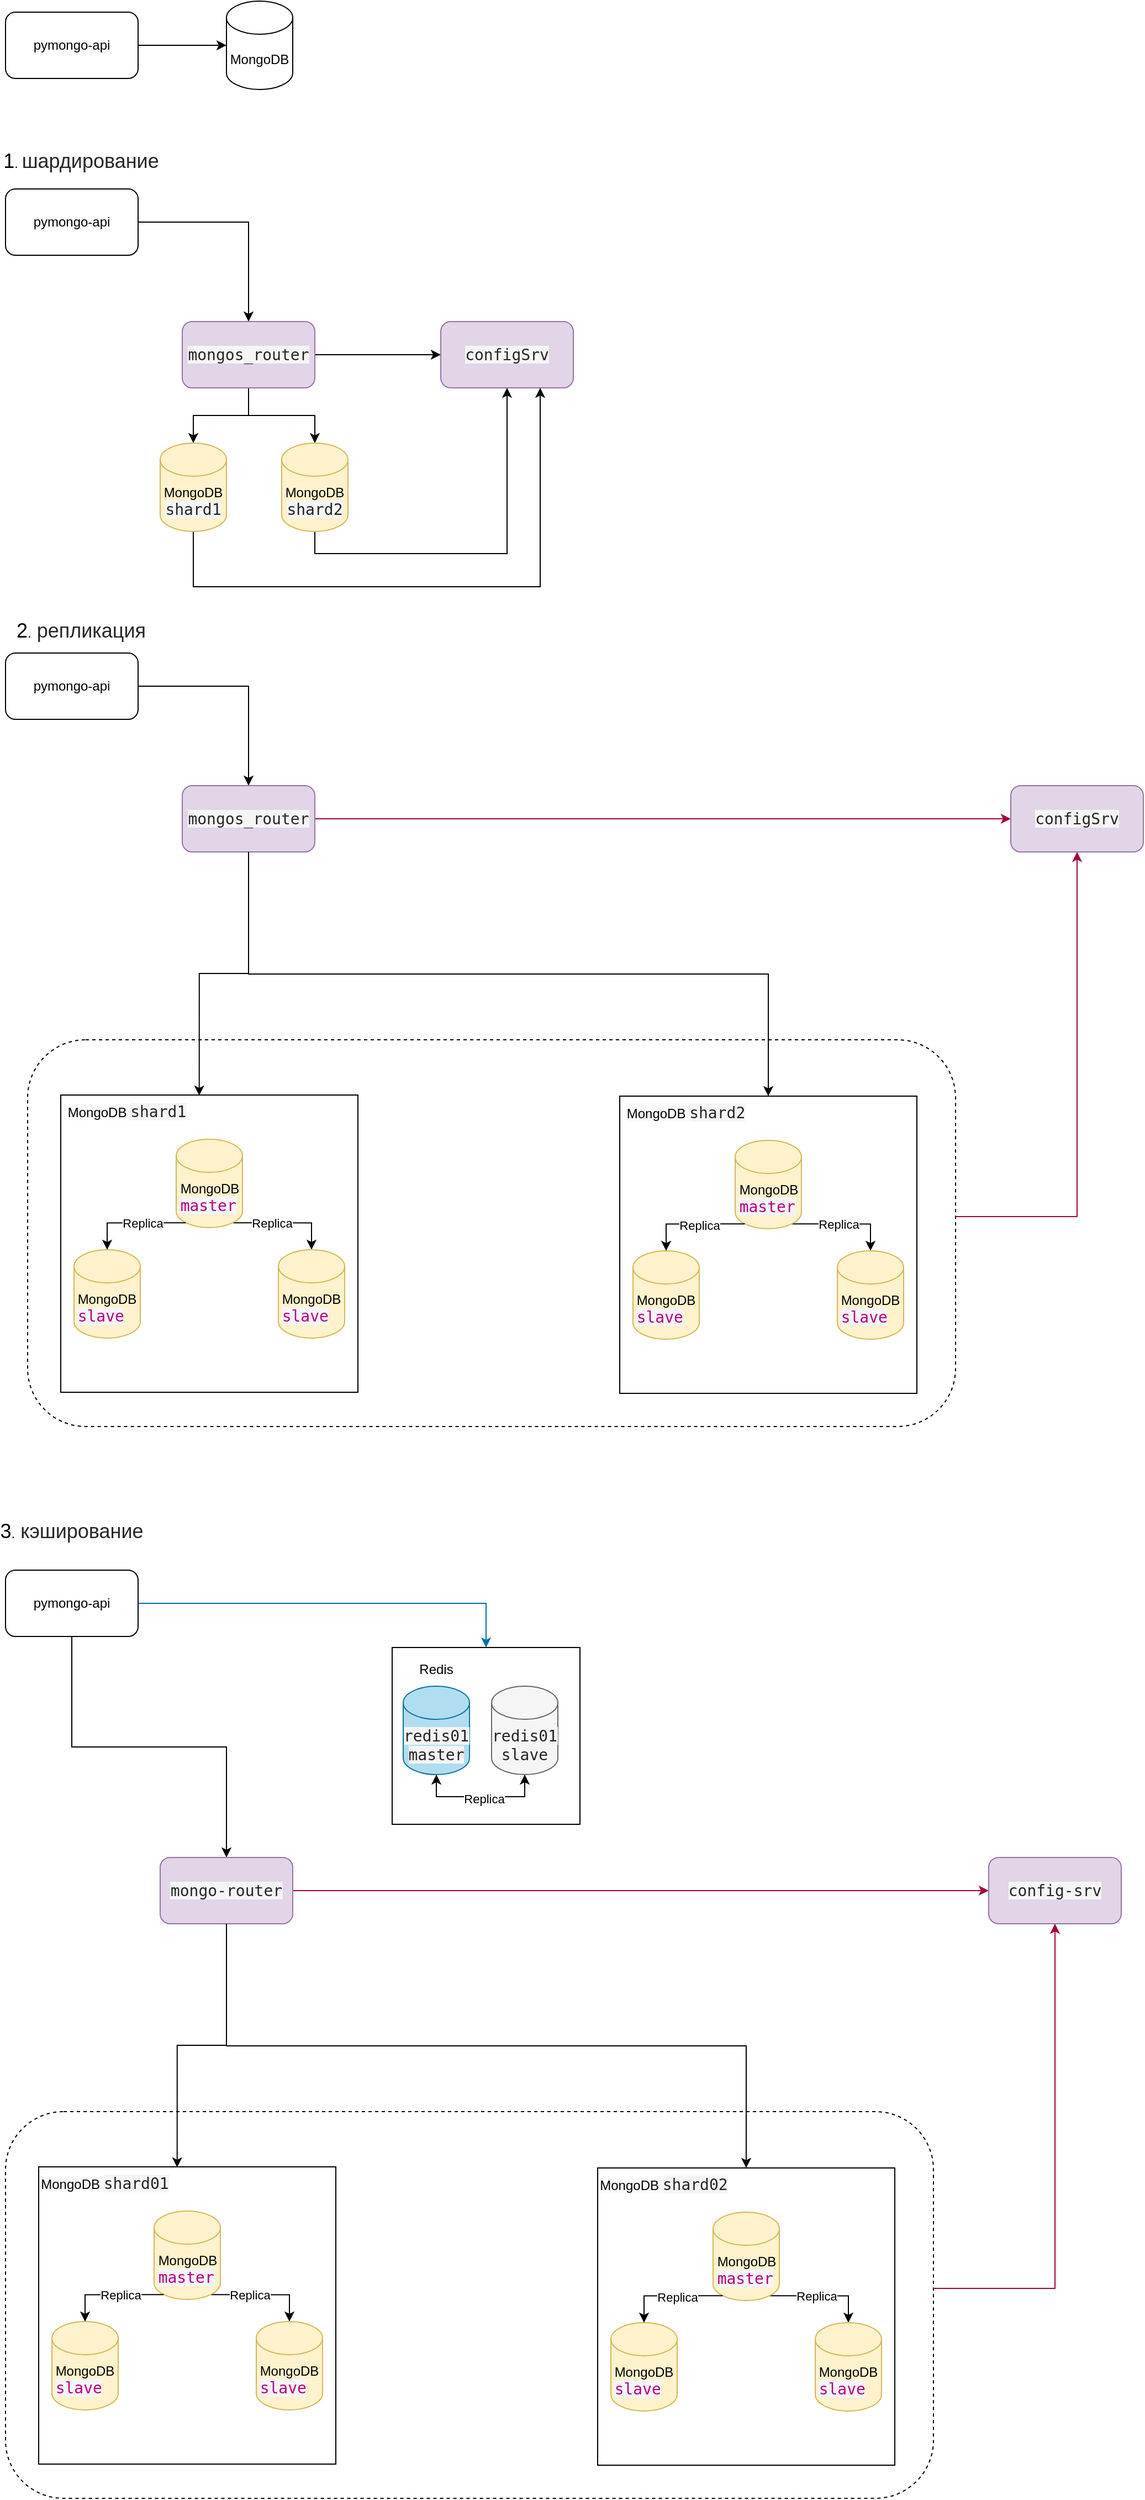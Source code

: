 <mxfile version="24.2.5" type="device">
  <diagram name="Задание 1. Планирование" id="WakHC8CvBUd0iaqc74J_">
    <mxGraphModel dx="2074" dy="1205" grid="1" gridSize="10" guides="1" tooltips="1" connect="1" arrows="1" fold="1" page="1" pageScale="1" pageWidth="827" pageHeight="1169" math="0" shadow="0">
      <root>
        <mxCell id="0" />
        <mxCell id="1" parent="0" />
        <mxCell id="PZMh904pfegGnTYNOVv_-3" value="" style="rounded=0;whiteSpace=wrap;html=1;" vertex="1" parent="1">
          <mxGeometry x="390" y="1520" width="170" height="160" as="geometry" />
        </mxCell>
        <mxCell id="ySxLsY-Zq91C41sMkoPi-2" value="" style="rounded=1;whiteSpace=wrap;html=1;dashed=1;" parent="1" vertex="1">
          <mxGeometry x="60" y="970" width="840" height="350" as="geometry" />
        </mxCell>
        <mxCell id="h91fdPF1W52MccK3j34s-41" value="" style="whiteSpace=wrap;html=1;aspect=fixed;" parent="1" vertex="1">
          <mxGeometry x="596" y="1021" width="269" height="269" as="geometry" />
        </mxCell>
        <mxCell id="h91fdPF1W52MccK3j34s-32" value="" style="whiteSpace=wrap;html=1;aspect=fixed;" parent="1" vertex="1">
          <mxGeometry x="90" y="1020" width="269" height="269" as="geometry" />
        </mxCell>
        <mxCell id="h91fdPF1W52MccK3j34s-1" value="MongoDB" style="shape=cylinder3;whiteSpace=wrap;html=1;boundedLbl=1;backgroundOutline=1;size=15;" parent="1" vertex="1">
          <mxGeometry x="240" y="30" width="60" height="80" as="geometry" />
        </mxCell>
        <mxCell id="h91fdPF1W52MccK3j34s-2" value="pymongo-api" style="rounded=1;whiteSpace=wrap;html=1;" parent="1" vertex="1">
          <mxGeometry x="40" y="40" width="120" height="60" as="geometry" />
        </mxCell>
        <mxCell id="h91fdPF1W52MccK3j34s-3" style="edgeStyle=orthogonalEdgeStyle;rounded=0;orthogonalLoop=1;jettySize=auto;html=1;exitX=1;exitY=0.5;exitDx=0;exitDy=0;entryX=0;entryY=0.5;entryDx=0;entryDy=0;entryPerimeter=0;" parent="1" source="h91fdPF1W52MccK3j34s-2" target="h91fdPF1W52MccK3j34s-1" edge="1">
          <mxGeometry relative="1" as="geometry" />
        </mxCell>
        <mxCell id="h91fdPF1W52MccK3j34s-4" value="&lt;font style=&quot;font-size: 18px;&quot;&gt;1&lt;/font&gt;.&amp;nbsp;&lt;span style=&quot;color: rgba(0, 0, 0, 0.85); font-family: &amp;quot;YS Text&amp;quot;, Arial, Helvetica, sans-serif; font-size: 18px; text-align: left; white-space-collapse: preserve-breaks; background-color: rgb(255, 255, 255);&quot;&gt;шардирование&amp;nbsp;&lt;/span&gt;" style="text;html=1;align=center;verticalAlign=middle;whiteSpace=wrap;rounded=0;" parent="1" vertex="1">
          <mxGeometry x="81" y="160" width="60" height="30" as="geometry" />
        </mxCell>
        <mxCell id="h91fdPF1W52MccK3j34s-7" style="edgeStyle=orthogonalEdgeStyle;rounded=0;orthogonalLoop=1;jettySize=auto;html=1;exitX=1;exitY=0.5;exitDx=0;exitDy=0;entryX=0.5;entryY=0;entryDx=0;entryDy=0;" parent="1" source="h91fdPF1W52MccK3j34s-5" target="h91fdPF1W52MccK3j34s-8" edge="1">
          <mxGeometry relative="1" as="geometry">
            <mxPoint x="200" y="230" as="targetPoint" />
          </mxGeometry>
        </mxCell>
        <mxCell id="h91fdPF1W52MccK3j34s-5" value="pymongo-api" style="rounded=1;whiteSpace=wrap;html=1;" parent="1" vertex="1">
          <mxGeometry x="40" y="200" width="120" height="60" as="geometry" />
        </mxCell>
        <mxCell id="h91fdPF1W52MccK3j34s-12" style="edgeStyle=orthogonalEdgeStyle;rounded=0;orthogonalLoop=1;jettySize=auto;html=1;exitX=0.5;exitY=1;exitDx=0;exitDy=0;" parent="1" source="h91fdPF1W52MccK3j34s-8" target="h91fdPF1W52MccK3j34s-10" edge="1">
          <mxGeometry relative="1" as="geometry" />
        </mxCell>
        <mxCell id="h91fdPF1W52MccK3j34s-13" style="edgeStyle=orthogonalEdgeStyle;rounded=0;orthogonalLoop=1;jettySize=auto;html=1;exitX=0.5;exitY=1;exitDx=0;exitDy=0;" parent="1" source="h91fdPF1W52MccK3j34s-8" target="h91fdPF1W52MccK3j34s-11" edge="1">
          <mxGeometry relative="1" as="geometry" />
        </mxCell>
        <mxCell id="h91fdPF1W52MccK3j34s-15" style="edgeStyle=orthogonalEdgeStyle;rounded=0;orthogonalLoop=1;jettySize=auto;html=1;exitX=1;exitY=0.5;exitDx=0;exitDy=0;" parent="1" source="h91fdPF1W52MccK3j34s-8" target="h91fdPF1W52MccK3j34s-9" edge="1">
          <mxGeometry relative="1" as="geometry" />
        </mxCell>
        <mxCell id="h91fdPF1W52MccK3j34s-8" value="&lt;span style=&quot;color: rgba(0, 0, 0, 0.85); font-family: Menlo, &amp;quot;Ubuntu Mono&amp;quot;, consolas, source-code-pro, monospace; font-size: 14px; text-align: start; white-space: pre; background-color: rgb(245, 245, 245);&quot;&gt;mongos_router&lt;/span&gt;" style="rounded=1;whiteSpace=wrap;html=1;fillColor=#e1d5e7;strokeColor=#9673a6;" parent="1" vertex="1">
          <mxGeometry x="200" y="320" width="120" height="60" as="geometry" />
        </mxCell>
        <mxCell id="h91fdPF1W52MccK3j34s-9" value="&lt;span style=&quot;color: rgba(0, 0, 0, 0.85); font-family: Menlo, &amp;quot;Ubuntu Mono&amp;quot;, consolas, source-code-pro, monospace; font-size: 14px; text-align: start; white-space: pre; background-color: rgb(245, 245, 245);&quot;&gt;configSrv&lt;/span&gt;" style="rounded=1;whiteSpace=wrap;html=1;fillColor=#e1d5e7;strokeColor=#9673a6;" parent="1" vertex="1">
          <mxGeometry x="434" y="320" width="120" height="60" as="geometry" />
        </mxCell>
        <mxCell id="h91fdPF1W52MccK3j34s-16" style="edgeStyle=orthogonalEdgeStyle;rounded=0;orthogonalLoop=1;jettySize=auto;html=1;exitX=0.5;exitY=1;exitDx=0;exitDy=0;exitPerimeter=0;entryX=0.75;entryY=1;entryDx=0;entryDy=0;" parent="1" source="h91fdPF1W52MccK3j34s-10" target="h91fdPF1W52MccK3j34s-9" edge="1">
          <mxGeometry relative="1" as="geometry">
            <Array as="points">
              <mxPoint x="210" y="560" />
              <mxPoint x="524" y="560" />
            </Array>
          </mxGeometry>
        </mxCell>
        <mxCell id="h91fdPF1W52MccK3j34s-10" value="MongoDB&lt;div&gt;&lt;span style=&quot;color: rgba(0, 0, 0, 0.85); font-family: Menlo, &amp;quot;Ubuntu Mono&amp;quot;, consolas, source-code-pro, monospace; font-size: 14px; text-align: start; white-space: pre; background-color: rgb(245, 245, 245);&quot;&gt;shard1&lt;/span&gt;&lt;br&gt;&lt;/div&gt;" style="shape=cylinder3;whiteSpace=wrap;html=1;boundedLbl=1;backgroundOutline=1;size=15;fillColor=#fff2cc;strokeColor=#d6b656;" parent="1" vertex="1">
          <mxGeometry x="180" y="430" width="60" height="80" as="geometry" />
        </mxCell>
        <mxCell id="h91fdPF1W52MccK3j34s-14" style="edgeStyle=orthogonalEdgeStyle;rounded=0;orthogonalLoop=1;jettySize=auto;html=1;exitX=0.5;exitY=1;exitDx=0;exitDy=0;exitPerimeter=0;entryX=0.5;entryY=1;entryDx=0;entryDy=0;" parent="1" source="h91fdPF1W52MccK3j34s-11" target="h91fdPF1W52MccK3j34s-9" edge="1">
          <mxGeometry relative="1" as="geometry" />
        </mxCell>
        <mxCell id="h91fdPF1W52MccK3j34s-11" value="MongoDB&lt;div&gt;&lt;span style=&quot;color: rgba(0, 0, 0, 0.85); font-family: Menlo, &amp;quot;Ubuntu Mono&amp;quot;, consolas, source-code-pro, monospace; font-size: 14px; text-align: start; white-space: pre; background-color: rgb(245, 245, 245);&quot;&gt;shard2&lt;/span&gt;&lt;br&gt;&lt;/div&gt;" style="shape=cylinder3;whiteSpace=wrap;html=1;boundedLbl=1;backgroundOutline=1;size=15;fillColor=#fff2cc;strokeColor=#d6b656;" parent="1" vertex="1">
          <mxGeometry x="290" y="430" width="60" height="80" as="geometry" />
        </mxCell>
        <mxCell id="h91fdPF1W52MccK3j34s-18" value="&lt;span style=&quot;font-size: 18px;&quot;&gt;2&lt;/span&gt;.&lt;span style=&quot;color: rgba(0, 0, 0, 0.85); font-family: &amp;quot;YS Text&amp;quot;, Arial, Helvetica, sans-serif; font-size: 18px; text-align: left; white-space-collapse: preserve-breaks; background-color: rgb(255, 255, 255);&quot;&gt;&amp;nbsp;репликация&amp;nbsp;&lt;/span&gt;" style="text;html=1;align=center;verticalAlign=middle;whiteSpace=wrap;rounded=0;" parent="1" vertex="1">
          <mxGeometry x="81" y="585" width="60" height="30" as="geometry" />
        </mxCell>
        <mxCell id="ySxLsY-Zq91C41sMkoPi-1" style="edgeStyle=orthogonalEdgeStyle;rounded=0;orthogonalLoop=1;jettySize=auto;html=1;exitX=1;exitY=0.5;exitDx=0;exitDy=0;entryX=0.5;entryY=0;entryDx=0;entryDy=0;" parent="1" source="h91fdPF1W52MccK3j34s-20" target="h91fdPF1W52MccK3j34s-26" edge="1">
          <mxGeometry relative="1" as="geometry" />
        </mxCell>
        <mxCell id="h91fdPF1W52MccK3j34s-20" value="pymongo-api" style="rounded=1;whiteSpace=wrap;html=1;" parent="1" vertex="1">
          <mxGeometry x="40" y="620" width="120" height="60" as="geometry" />
        </mxCell>
        <mxCell id="h91fdPF1W52MccK3j34s-25" style="edgeStyle=orthogonalEdgeStyle;rounded=0;orthogonalLoop=1;jettySize=auto;html=1;exitX=1;exitY=0.5;exitDx=0;exitDy=0;fillColor=#d80073;strokeColor=#A50040;" parent="1" source="h91fdPF1W52MccK3j34s-26" target="h91fdPF1W52MccK3j34s-27" edge="1">
          <mxGeometry relative="1" as="geometry" />
        </mxCell>
        <mxCell id="ySxLsY-Zq91C41sMkoPi-4" style="edgeStyle=orthogonalEdgeStyle;rounded=0;orthogonalLoop=1;jettySize=auto;html=1;exitX=0.5;exitY=1;exitDx=0;exitDy=0;entryX=0.5;entryY=0;entryDx=0;entryDy=0;" parent="1" source="h91fdPF1W52MccK3j34s-26" target="h91fdPF1W52MccK3j34s-41" edge="1">
          <mxGeometry relative="1" as="geometry" />
        </mxCell>
        <mxCell id="h91fdPF1W52MccK3j34s-26" value="&lt;span style=&quot;color: rgba(0, 0, 0, 0.85); font-family: Menlo, &amp;quot;Ubuntu Mono&amp;quot;, consolas, source-code-pro, monospace; font-size: 14px; text-align: start; white-space: pre; background-color: rgb(245, 245, 245);&quot;&gt;mongos_router&lt;/span&gt;" style="rounded=1;whiteSpace=wrap;html=1;fillColor=#e1d5e7;strokeColor=#9673a6;" parent="1" vertex="1">
          <mxGeometry x="200" y="740" width="120" height="60" as="geometry" />
        </mxCell>
        <mxCell id="h91fdPF1W52MccK3j34s-27" value="&lt;span style=&quot;color: rgba(0, 0, 0, 0.85); font-family: Menlo, &amp;quot;Ubuntu Mono&amp;quot;, consolas, source-code-pro, monospace; font-size: 14px; text-align: start; white-space: pre; background-color: rgb(245, 245, 245);&quot;&gt;configSrv&lt;/span&gt;" style="rounded=1;whiteSpace=wrap;html=1;fillColor=#e1d5e7;strokeColor=#9673a6;" parent="1" vertex="1">
          <mxGeometry x="950" y="740" width="120" height="60" as="geometry" />
        </mxCell>
        <mxCell id="h91fdPF1W52MccK3j34s-33" value="&lt;br&gt;&lt;br style=&quot;forced-color-adjust: none; color: rgb(0, 0, 0); font-family: Helvetica; font-size: 12px; font-style: normal; font-variant-ligatures: normal; font-variant-caps: normal; font-weight: 400; letter-spacing: normal; orphans: 2; text-align: center; text-indent: 0px; text-transform: none; widows: 2; word-spacing: 0px; -webkit-text-stroke-width: 0px; white-space: normal; background-color: rgb(251, 251, 251); text-decoration-thickness: initial; text-decoration-style: initial; text-decoration-color: initial;&quot;&gt;&lt;span style=&quot;forced-color-adjust: none; color: rgb(0, 0, 0); font-family: Helvetica; font-size: 12px; font-style: normal; font-variant-ligatures: normal; font-variant-caps: normal; font-weight: 400; letter-spacing: normal; orphans: 2; text-align: center; text-indent: 0px; text-transform: none; widows: 2; word-spacing: 0px; -webkit-text-stroke-width: 0px; white-space: normal; text-decoration-thickness: initial; text-decoration-style: initial; text-decoration-color: initial; background-color: rgb(251, 251, 251); float: none; display: inline !important;&quot;&gt;MongoDB&amp;nbsp;&lt;span style=&quot;background-color: rgb(245, 245, 245); color: rgba(0, 0, 0, 0.85); font-family: Menlo, &amp;quot;Ubuntu Mono&amp;quot;, consolas, source-code-pro, monospace; font-size: 14px; text-align: start; white-space: pre;&quot;&gt;shard1&lt;/span&gt;&lt;br&gt;&lt;/span&gt;&lt;br style=&quot;forced-color-adjust: none; color: rgb(0, 0, 0); font-family: Helvetica; font-size: 12px; font-style: normal; font-variant-ligatures: normal; font-variant-caps: normal; font-weight: 400; letter-spacing: normal; orphans: 2; text-align: center; text-indent: 0px; text-transform: none; widows: 2; word-spacing: 0px; -webkit-text-stroke-width: 0px; white-space: normal; background-color: rgb(251, 251, 251); text-decoration-thickness: initial; text-decoration-style: initial; text-decoration-color: initial;&quot;&gt;&lt;div&gt;&lt;br/&gt;&lt;/div&gt;" style="text;html=1;align=center;verticalAlign=middle;whiteSpace=wrap;rounded=0;" parent="1" vertex="1">
          <mxGeometry x="120" y="1020" width="60" height="30" as="geometry" />
        </mxCell>
        <mxCell id="h91fdPF1W52MccK3j34s-38" style="edgeStyle=orthogonalEdgeStyle;rounded=0;orthogonalLoop=1;jettySize=auto;html=1;exitX=0.855;exitY=1;exitDx=0;exitDy=-4.35;exitPerimeter=0;" parent="1" source="h91fdPF1W52MccK3j34s-34" target="h91fdPF1W52MccK3j34s-35" edge="1">
          <mxGeometry relative="1" as="geometry" />
        </mxCell>
        <mxCell id="h91fdPF1W52MccK3j34s-51" value="Replica" style="edgeLabel;html=1;align=center;verticalAlign=middle;resizable=0;points=[];" parent="h91fdPF1W52MccK3j34s-38" vertex="1" connectable="0">
          <mxGeometry x="-0.263" relative="1" as="geometry">
            <mxPoint as="offset" />
          </mxGeometry>
        </mxCell>
        <mxCell id="h91fdPF1W52MccK3j34s-34" value="MongoDB&lt;div style=&quot;text-align: start;&quot;&gt;&lt;font face=&quot;Menlo, Ubuntu Mono, consolas, source-code-pro, monospace&quot; color=&quot;rgba(0, 0, 0, 0.85)&quot;&gt;&lt;span style=&quot;font-size: 14px; white-space: pre; background-color: rgb(245, 245, 245);&quot;&gt;master&lt;/span&gt;&lt;/font&gt;&lt;/div&gt;" style="shape=cylinder3;whiteSpace=wrap;html=1;boundedLbl=1;backgroundOutline=1;size=15;fillColor=#fff2cc;strokeColor=#d6b656;" parent="1" vertex="1">
          <mxGeometry x="194.5" y="1060" width="60" height="80" as="geometry" />
        </mxCell>
        <mxCell id="h91fdPF1W52MccK3j34s-35" value="MongoDB&lt;div style=&quot;text-align: start;&quot;&gt;&lt;font face=&quot;Menlo, Ubuntu Mono, consolas, source-code-pro, monospace&quot; color=&quot;rgba(0, 0, 0, 0.85)&quot;&gt;&lt;span style=&quot;font-size: 14px; white-space: pre; background-color: rgb(245, 245, 245);&quot;&gt;slave&lt;/span&gt;&lt;/font&gt;&lt;/div&gt;" style="shape=cylinder3;whiteSpace=wrap;html=1;boundedLbl=1;backgroundOutline=1;size=15;fillColor=#fff2cc;strokeColor=#d6b656;" parent="1" vertex="1">
          <mxGeometry x="287" y="1160" width="60" height="80" as="geometry" />
        </mxCell>
        <mxCell id="h91fdPF1W52MccK3j34s-36" value="MongoDB&lt;div style=&quot;text-align: start;&quot;&gt;&lt;font face=&quot;Menlo, Ubuntu Mono, consolas, source-code-pro, monospace&quot; color=&quot;rgba(0, 0, 0, 0.85)&quot;&gt;&lt;span style=&quot;font-size: 14px; white-space: pre; background-color: rgb(245, 245, 245);&quot;&gt;slave&lt;/span&gt;&lt;/font&gt;&lt;/div&gt;" style="shape=cylinder3;whiteSpace=wrap;html=1;boundedLbl=1;backgroundOutline=1;size=15;fillColor=#fff2cc;strokeColor=#d6b656;" parent="1" vertex="1">
          <mxGeometry x="102" y="1160" width="60" height="80" as="geometry" />
        </mxCell>
        <mxCell id="h91fdPF1W52MccK3j34s-39" style="edgeStyle=orthogonalEdgeStyle;rounded=0;orthogonalLoop=1;jettySize=auto;html=1;exitX=0.145;exitY=1;exitDx=0;exitDy=-4.35;exitPerimeter=0;entryX=0.5;entryY=0;entryDx=0;entryDy=0;entryPerimeter=0;" parent="1" source="h91fdPF1W52MccK3j34s-34" target="h91fdPF1W52MccK3j34s-36" edge="1">
          <mxGeometry relative="1" as="geometry" />
        </mxCell>
        <mxCell id="h91fdPF1W52MccK3j34s-50" value="Replica" style="edgeLabel;html=1;align=center;verticalAlign=middle;resizable=0;points=[];" parent="h91fdPF1W52MccK3j34s-39" vertex="1" connectable="0">
          <mxGeometry x="-0.179" relative="1" as="geometry">
            <mxPoint as="offset" />
          </mxGeometry>
        </mxCell>
        <mxCell id="h91fdPF1W52MccK3j34s-42" value="&lt;br&gt;&lt;br style=&quot;forced-color-adjust: none; color: rgb(0, 0, 0); font-family: Helvetica; font-size: 12px; font-style: normal; font-variant-ligatures: normal; font-variant-caps: normal; font-weight: 400; letter-spacing: normal; orphans: 2; text-align: center; text-indent: 0px; text-transform: none; widows: 2; word-spacing: 0px; -webkit-text-stroke-width: 0px; white-space: normal; background-color: rgb(251, 251, 251); text-decoration-thickness: initial; text-decoration-style: initial; text-decoration-color: initial;&quot;&gt;&lt;span style=&quot;forced-color-adjust: none; color: rgb(0, 0, 0); font-family: Helvetica; font-size: 12px; font-style: normal; font-variant-ligatures: normal; font-variant-caps: normal; font-weight: 400; letter-spacing: normal; orphans: 2; text-align: center; text-indent: 0px; text-transform: none; widows: 2; word-spacing: 0px; -webkit-text-stroke-width: 0px; white-space: normal; text-decoration-thickness: initial; text-decoration-style: initial; text-decoration-color: initial; background-color: rgb(251, 251, 251); float: none; display: inline !important;&quot;&gt;MongoDB&amp;nbsp;&lt;span style=&quot;background-color: rgb(245, 245, 245); color: rgba(0, 0, 0, 0.85); font-family: Menlo, &amp;quot;Ubuntu Mono&amp;quot;, consolas, source-code-pro, monospace; font-size: 14px; text-align: start; white-space: pre;&quot;&gt;shard2&lt;/span&gt;&lt;br&gt;&lt;/span&gt;&lt;br style=&quot;forced-color-adjust: none; color: rgb(0, 0, 0); font-family: Helvetica; font-size: 12px; font-style: normal; font-variant-ligatures: normal; font-variant-caps: normal; font-weight: 400; letter-spacing: normal; orphans: 2; text-align: center; text-indent: 0px; text-transform: none; widows: 2; word-spacing: 0px; -webkit-text-stroke-width: 0px; white-space: normal; background-color: rgb(251, 251, 251); text-decoration-thickness: initial; text-decoration-style: initial; text-decoration-color: initial;&quot;&gt;&lt;div&gt;&lt;br&gt;&lt;/div&gt;" style="text;html=1;align=center;verticalAlign=middle;whiteSpace=wrap;rounded=0;" parent="1" vertex="1">
          <mxGeometry x="626" y="1021" width="60" height="30" as="geometry" />
        </mxCell>
        <mxCell id="h91fdPF1W52MccK3j34s-43" style="edgeStyle=orthogonalEdgeStyle;rounded=0;orthogonalLoop=1;jettySize=auto;html=1;exitX=0.855;exitY=1;exitDx=0;exitDy=-4.35;exitPerimeter=0;" parent="1" source="h91fdPF1W52MccK3j34s-44" target="h91fdPF1W52MccK3j34s-45" edge="1">
          <mxGeometry relative="1" as="geometry" />
        </mxCell>
        <mxCell id="h91fdPF1W52MccK3j34s-53" value="Replica" style="edgeLabel;html=1;align=center;verticalAlign=middle;resizable=0;points=[];" parent="h91fdPF1W52MccK3j34s-43" vertex="1" connectable="0">
          <mxGeometry x="-0.116" relative="1" as="geometry">
            <mxPoint as="offset" />
          </mxGeometry>
        </mxCell>
        <mxCell id="h91fdPF1W52MccK3j34s-44" value="MongoDB&lt;div style=&quot;text-align: start;&quot;&gt;&lt;font face=&quot;Menlo, Ubuntu Mono, consolas, source-code-pro, monospace&quot; color=&quot;rgba(0, 0, 0, 0.85)&quot;&gt;&lt;span style=&quot;font-size: 14px; white-space: pre; background-color: rgb(245, 245, 245);&quot;&gt;master&lt;/span&gt;&lt;/font&gt;&lt;/div&gt;" style="shape=cylinder3;whiteSpace=wrap;html=1;boundedLbl=1;backgroundOutline=1;size=15;fillColor=#fff2cc;strokeColor=#d6b656;" parent="1" vertex="1">
          <mxGeometry x="700.5" y="1061" width="60" height="80" as="geometry" />
        </mxCell>
        <mxCell id="h91fdPF1W52MccK3j34s-45" value="MongoDB&lt;div style=&quot;text-align: start;&quot;&gt;&lt;font face=&quot;Menlo, Ubuntu Mono, consolas, source-code-pro, monospace&quot; color=&quot;rgba(0, 0, 0, 0.85)&quot;&gt;&lt;span style=&quot;font-size: 14px; white-space: pre; background-color: rgb(245, 245, 245);&quot;&gt;slave&lt;/span&gt;&lt;/font&gt;&lt;/div&gt;" style="shape=cylinder3;whiteSpace=wrap;html=1;boundedLbl=1;backgroundOutline=1;size=15;fillColor=#fff2cc;strokeColor=#d6b656;" parent="1" vertex="1">
          <mxGeometry x="793" y="1161" width="60" height="80" as="geometry" />
        </mxCell>
        <mxCell id="h91fdPF1W52MccK3j34s-46" value="MongoDB&lt;div style=&quot;text-align: start;&quot;&gt;&lt;font face=&quot;Menlo, Ubuntu Mono, consolas, source-code-pro, monospace&quot; color=&quot;rgba(0, 0, 0, 0.85)&quot;&gt;&lt;span style=&quot;font-size: 14px; white-space: pre; background-color: rgb(245, 245, 245);&quot;&gt;slave&lt;/span&gt;&lt;/font&gt;&lt;/div&gt;" style="shape=cylinder3;whiteSpace=wrap;html=1;boundedLbl=1;backgroundOutline=1;size=15;fillColor=#fff2cc;strokeColor=#d6b656;" parent="1" vertex="1">
          <mxGeometry x="608" y="1161" width="60" height="80" as="geometry" />
        </mxCell>
        <mxCell id="h91fdPF1W52MccK3j34s-47" style="edgeStyle=orthogonalEdgeStyle;rounded=0;orthogonalLoop=1;jettySize=auto;html=1;exitX=0.145;exitY=1;exitDx=0;exitDy=-4.35;exitPerimeter=0;entryX=0.5;entryY=0;entryDx=0;entryDy=0;entryPerimeter=0;" parent="1" source="h91fdPF1W52MccK3j34s-44" target="h91fdPF1W52MccK3j34s-46" edge="1">
          <mxGeometry relative="1" as="geometry" />
        </mxCell>
        <mxCell id="h91fdPF1W52MccK3j34s-52" value="Replica" style="edgeLabel;html=1;align=center;verticalAlign=middle;resizable=0;points=[];" parent="h91fdPF1W52MccK3j34s-47" vertex="1" connectable="0">
          <mxGeometry x="-0.137" y="1" relative="1" as="geometry">
            <mxPoint as="offset" />
          </mxGeometry>
        </mxCell>
        <mxCell id="ySxLsY-Zq91C41sMkoPi-6" style="edgeStyle=orthogonalEdgeStyle;rounded=0;orthogonalLoop=1;jettySize=auto;html=1;exitX=0.5;exitY=1;exitDx=0;exitDy=0;entryX=0.5;entryY=0;entryDx=0;entryDy=0;entryPerimeter=0;" parent="1" source="h91fdPF1W52MccK3j34s-75" target="ySxLsY-Zq91C41sMkoPi-12" edge="1">
          <mxGeometry relative="1" as="geometry">
            <mxPoint x="240" y="1700" as="targetPoint" />
          </mxGeometry>
        </mxCell>
        <mxCell id="h91fdPF1W52MccK3j34s-75" value="pymongo-api" style="rounded=1;whiteSpace=wrap;html=1;" parent="1" vertex="1">
          <mxGeometry x="40" y="1450" width="120" height="60" as="geometry" />
        </mxCell>
        <mxCell id="h91fdPF1W52MccK3j34s-88" style="edgeStyle=orthogonalEdgeStyle;rounded=0;orthogonalLoop=1;jettySize=auto;html=1;exitX=0.5;exitY=1;exitDx=0;exitDy=0;exitPerimeter=0;entryX=0.75;entryY=1;entryDx=0;entryDy=0;fillColor=#d80073;strokeColor=#A50040;" parent="1" edge="1">
          <mxGeometry relative="1" as="geometry">
            <Array as="points">
              <mxPoint x="183" y="2320" />
              <mxPoint x="998" y="2320" />
            </Array>
            <mxPoint x="998" y="1760" as="targetPoint" />
          </mxGeometry>
        </mxCell>
        <mxCell id="h91fdPF1W52MccK3j34s-111" value="&lt;span style=&quot;font-size: 18px;&quot;&gt;3&lt;/span&gt;.&lt;span style=&quot;color: rgba(0, 0, 0, 0.85); font-family: &amp;quot;YS Text&amp;quot;, Arial, Helvetica, sans-serif; font-size: 18px; text-align: left; white-space-collapse: preserve-breaks; background-color: rgb(255, 255, 255);&quot;&gt;&amp;nbsp;кэширование&lt;/span&gt;" style="text;html=1;align=center;verticalAlign=middle;whiteSpace=wrap;rounded=0;" parent="1" vertex="1">
          <mxGeometry x="70" y="1400" width="60" height="30" as="geometry" />
        </mxCell>
        <mxCell id="h91fdPF1W52MccK3j34s-116" value="&lt;span style=&quot;color: rgba(0, 0, 0, 0.85); font-family: Menlo, &amp;quot;Ubuntu Mono&amp;quot;, consolas, source-code-pro, monospace; font-size: 14px; text-align: start; white-space: pre; background-color: rgb(245, 245, 245);&quot;&gt;redis01&lt;/span&gt;&lt;div&gt;&lt;span style=&quot;color: rgba(0, 0, 0, 0.85); font-family: Menlo, &amp;quot;Ubuntu Mono&amp;quot;, consolas, source-code-pro, monospace; font-size: 14px; text-align: start; white-space: pre; background-color: rgb(245, 245, 245);&quot;&gt;master&lt;/span&gt;&lt;/div&gt;" style="shape=cylinder3;whiteSpace=wrap;html=1;boundedLbl=1;backgroundOutline=1;size=15;fillColor=#b1ddf0;strokeColor=#10739e;" parent="1" vertex="1">
          <mxGeometry x="400" y="1555" width="60" height="80" as="geometry" />
        </mxCell>
        <mxCell id="h91fdPF1W52MccK3j34s-117" style="edgeStyle=orthogonalEdgeStyle;rounded=0;orthogonalLoop=1;jettySize=auto;html=1;exitX=1;exitY=0.5;exitDx=0;exitDy=0;entryX=0.5;entryY=0;entryDx=0;entryDy=0;startArrow=none;startFill=0;fillColor=#1ba1e2;strokeColor=#006EAF;" parent="1" source="h91fdPF1W52MccK3j34s-75" target="PZMh904pfegGnTYNOVv_-3" edge="1">
          <mxGeometry relative="1" as="geometry">
            <mxPoint x="360" y="1480" as="sourcePoint" />
          </mxGeometry>
        </mxCell>
        <mxCell id="ySxLsY-Zq91C41sMkoPi-3" style="edgeStyle=orthogonalEdgeStyle;rounded=0;orthogonalLoop=1;jettySize=auto;html=1;exitX=0.5;exitY=1;exitDx=0;exitDy=0;entryX=0.466;entryY=0.002;entryDx=0;entryDy=0;entryPerimeter=0;" parent="1" source="h91fdPF1W52MccK3j34s-26" target="h91fdPF1W52MccK3j34s-32" edge="1">
          <mxGeometry relative="1" as="geometry" />
        </mxCell>
        <mxCell id="ySxLsY-Zq91C41sMkoPi-5" style="edgeStyle=orthogonalEdgeStyle;rounded=0;orthogonalLoop=1;jettySize=auto;html=1;exitX=1;exitY=0.457;exitDx=0;exitDy=0;fillColor=#d80073;strokeColor=#A50040;exitPerimeter=0;entryX=0.5;entryY=1;entryDx=0;entryDy=0;" parent="1" source="ySxLsY-Zq91C41sMkoPi-2" target="h91fdPF1W52MccK3j34s-27" edge="1">
          <mxGeometry relative="1" as="geometry">
            <mxPoint x="926" y="1130" as="sourcePoint" />
            <mxPoint x="1556" y="1130" as="targetPoint" />
          </mxGeometry>
        </mxCell>
        <mxCell id="ySxLsY-Zq91C41sMkoPi-7" value="" style="rounded=1;whiteSpace=wrap;html=1;dashed=1;" parent="1" vertex="1">
          <mxGeometry x="40" y="1940" width="840" height="350" as="geometry" />
        </mxCell>
        <mxCell id="ySxLsY-Zq91C41sMkoPi-8" value="" style="whiteSpace=wrap;html=1;aspect=fixed;" parent="1" vertex="1">
          <mxGeometry x="576" y="1991" width="269" height="269" as="geometry" />
        </mxCell>
        <mxCell id="ySxLsY-Zq91C41sMkoPi-9" value="" style="whiteSpace=wrap;html=1;aspect=fixed;" parent="1" vertex="1">
          <mxGeometry x="70" y="1990" width="269" height="269" as="geometry" />
        </mxCell>
        <mxCell id="ySxLsY-Zq91C41sMkoPi-10" style="edgeStyle=orthogonalEdgeStyle;rounded=0;orthogonalLoop=1;jettySize=auto;html=1;exitX=1;exitY=0.5;exitDx=0;exitDy=0;fillColor=#d80073;strokeColor=#A50040;" parent="1" source="ySxLsY-Zq91C41sMkoPi-12" target="ySxLsY-Zq91C41sMkoPi-13" edge="1">
          <mxGeometry relative="1" as="geometry" />
        </mxCell>
        <mxCell id="ySxLsY-Zq91C41sMkoPi-11" style="edgeStyle=orthogonalEdgeStyle;rounded=0;orthogonalLoop=1;jettySize=auto;html=1;exitX=0.5;exitY=1;exitDx=0;exitDy=0;entryX=0.5;entryY=0;entryDx=0;entryDy=0;" parent="1" source="ySxLsY-Zq91C41sMkoPi-12" target="ySxLsY-Zq91C41sMkoPi-8" edge="1">
          <mxGeometry relative="1" as="geometry" />
        </mxCell>
        <mxCell id="ySxLsY-Zq91C41sMkoPi-12" value="&lt;span style=&quot;color: rgba(0, 0, 0, 0.85); font-family: Menlo, &amp;quot;Ubuntu Mono&amp;quot;, consolas, source-code-pro, monospace; font-size: 14px; text-align: start; white-space: pre; background-color: rgb(245, 245, 245);&quot;&gt;mongo-router&lt;/span&gt;" style="rounded=1;whiteSpace=wrap;html=1;fillColor=#e1d5e7;strokeColor=#9673a6;" parent="1" vertex="1">
          <mxGeometry x="180" y="1710" width="120" height="60" as="geometry" />
        </mxCell>
        <mxCell id="ySxLsY-Zq91C41sMkoPi-13" value="&lt;span style=&quot;color: rgba(0, 0, 0, 0.85); font-family: Menlo, &amp;quot;Ubuntu Mono&amp;quot;, consolas, source-code-pro, monospace; font-size: 14px; text-align: start; white-space: pre; background-color: rgb(245, 245, 245);&quot;&gt;config-&lt;/span&gt;&lt;span style=&quot;background-color: rgb(245, 245, 245); color: rgba(0, 0, 0, 0.85); font-family: Menlo, &amp;quot;Ubuntu Mono&amp;quot;, consolas, source-code-pro, monospace; font-size: 14px; text-align: start; white-space: pre;&quot;&gt;srv&lt;/span&gt;" style="rounded=1;whiteSpace=wrap;html=1;fillColor=#e1d5e7;strokeColor=#9673a6;" parent="1" vertex="1">
          <mxGeometry x="930" y="1710" width="120" height="60" as="geometry" />
        </mxCell>
        <mxCell id="ySxLsY-Zq91C41sMkoPi-14" value="&lt;br&gt;&lt;br style=&quot;forced-color-adjust: none; color: rgb(0, 0, 0); font-family: Helvetica; font-size: 12px; font-style: normal; font-variant-ligatures: normal; font-variant-caps: normal; font-weight: 400; letter-spacing: normal; orphans: 2; text-align: center; text-indent: 0px; text-transform: none; widows: 2; word-spacing: 0px; -webkit-text-stroke-width: 0px; white-space: normal; background-color: rgb(251, 251, 251); text-decoration-thickness: initial; text-decoration-style: initial; text-decoration-color: initial;&quot;&gt;&lt;span style=&quot;forced-color-adjust: none; color: rgb(0, 0, 0); font-family: Helvetica; font-size: 12px; font-style: normal; font-variant-ligatures: normal; font-variant-caps: normal; font-weight: 400; letter-spacing: normal; orphans: 2; text-align: center; text-indent: 0px; text-transform: none; widows: 2; word-spacing: 0px; -webkit-text-stroke-width: 0px; white-space: normal; text-decoration-thickness: initial; text-decoration-style: initial; text-decoration-color: initial; background-color: rgb(251, 251, 251); float: none; display: inline !important;&quot;&gt;MongoDB&amp;nbsp;&lt;span style=&quot;background-color: rgb(245, 245, 245); color: rgba(0, 0, 0, 0.85); font-family: Menlo, &amp;quot;Ubuntu Mono&amp;quot;, consolas, source-code-pro, monospace; font-size: 14px; text-align: start; white-space: pre;&quot;&gt;shard01&lt;/span&gt;&lt;br&gt;&lt;/span&gt;&lt;br style=&quot;forced-color-adjust: none; color: rgb(0, 0, 0); font-family: Helvetica; font-size: 12px; font-style: normal; font-variant-ligatures: normal; font-variant-caps: normal; font-weight: 400; letter-spacing: normal; orphans: 2; text-align: center; text-indent: 0px; text-transform: none; widows: 2; word-spacing: 0px; -webkit-text-stroke-width: 0px; white-space: normal; background-color: rgb(251, 251, 251); text-decoration-thickness: initial; text-decoration-style: initial; text-decoration-color: initial;&quot;&gt;&lt;div&gt;&lt;br&gt;&lt;/div&gt;" style="text;html=1;align=center;verticalAlign=middle;whiteSpace=wrap;rounded=0;" parent="1" vertex="1">
          <mxGeometry x="100" y="1990" width="60" height="30" as="geometry" />
        </mxCell>
        <mxCell id="ySxLsY-Zq91C41sMkoPi-15" style="edgeStyle=orthogonalEdgeStyle;rounded=0;orthogonalLoop=1;jettySize=auto;html=1;exitX=0.855;exitY=1;exitDx=0;exitDy=-4.35;exitPerimeter=0;" parent="1" source="ySxLsY-Zq91C41sMkoPi-17" target="ySxLsY-Zq91C41sMkoPi-18" edge="1">
          <mxGeometry relative="1" as="geometry" />
        </mxCell>
        <mxCell id="ySxLsY-Zq91C41sMkoPi-16" value="Replica" style="edgeLabel;html=1;align=center;verticalAlign=middle;resizable=0;points=[];" parent="ySxLsY-Zq91C41sMkoPi-15" vertex="1" connectable="0">
          <mxGeometry x="-0.263" relative="1" as="geometry">
            <mxPoint as="offset" />
          </mxGeometry>
        </mxCell>
        <mxCell id="ySxLsY-Zq91C41sMkoPi-17" value="MongoDB&lt;div style=&quot;text-align: start;&quot;&gt;&lt;font face=&quot;Menlo, Ubuntu Mono, consolas, source-code-pro, monospace&quot; color=&quot;rgba(0, 0, 0, 0.85)&quot;&gt;&lt;span style=&quot;font-size: 14px; white-space: pre; background-color: rgb(245, 245, 245);&quot;&gt;master&lt;/span&gt;&lt;/font&gt;&lt;/div&gt;" style="shape=cylinder3;whiteSpace=wrap;html=1;boundedLbl=1;backgroundOutline=1;size=15;fillColor=#fff2cc;strokeColor=#d6b656;" parent="1" vertex="1">
          <mxGeometry x="174.5" y="2030" width="60" height="80" as="geometry" />
        </mxCell>
        <mxCell id="ySxLsY-Zq91C41sMkoPi-18" value="MongoDB&lt;div style=&quot;text-align: start;&quot;&gt;&lt;font face=&quot;Menlo, Ubuntu Mono, consolas, source-code-pro, monospace&quot; color=&quot;rgba(0, 0, 0, 0.85)&quot;&gt;&lt;span style=&quot;font-size: 14px; white-space: pre; background-color: rgb(245, 245, 245);&quot;&gt;slave&lt;/span&gt;&lt;/font&gt;&lt;/div&gt;" style="shape=cylinder3;whiteSpace=wrap;html=1;boundedLbl=1;backgroundOutline=1;size=15;fillColor=#fff2cc;strokeColor=#d6b656;" parent="1" vertex="1">
          <mxGeometry x="267" y="2130" width="60" height="80" as="geometry" />
        </mxCell>
        <mxCell id="ySxLsY-Zq91C41sMkoPi-19" value="MongoDB&lt;div style=&quot;text-align: start;&quot;&gt;&lt;font face=&quot;Menlo, Ubuntu Mono, consolas, source-code-pro, monospace&quot; color=&quot;rgba(0, 0, 0, 0.85)&quot;&gt;&lt;span style=&quot;font-size: 14px; white-space: pre; background-color: rgb(245, 245, 245);&quot;&gt;slave&lt;/span&gt;&lt;/font&gt;&lt;/div&gt;" style="shape=cylinder3;whiteSpace=wrap;html=1;boundedLbl=1;backgroundOutline=1;size=15;fillColor=#fff2cc;strokeColor=#d6b656;" parent="1" vertex="1">
          <mxGeometry x="82" y="2130" width="60" height="80" as="geometry" />
        </mxCell>
        <mxCell id="ySxLsY-Zq91C41sMkoPi-20" style="edgeStyle=orthogonalEdgeStyle;rounded=0;orthogonalLoop=1;jettySize=auto;html=1;exitX=0.145;exitY=1;exitDx=0;exitDy=-4.35;exitPerimeter=0;entryX=0.5;entryY=0;entryDx=0;entryDy=0;entryPerimeter=0;" parent="1" source="ySxLsY-Zq91C41sMkoPi-17" target="ySxLsY-Zq91C41sMkoPi-19" edge="1">
          <mxGeometry relative="1" as="geometry" />
        </mxCell>
        <mxCell id="ySxLsY-Zq91C41sMkoPi-21" value="Replica" style="edgeLabel;html=1;align=center;verticalAlign=middle;resizable=0;points=[];" parent="ySxLsY-Zq91C41sMkoPi-20" vertex="1" connectable="0">
          <mxGeometry x="-0.179" relative="1" as="geometry">
            <mxPoint as="offset" />
          </mxGeometry>
        </mxCell>
        <mxCell id="ySxLsY-Zq91C41sMkoPi-22" value="&lt;br&gt;&lt;br style=&quot;forced-color-adjust: none; color: rgb(0, 0, 0); font-family: Helvetica; font-size: 12px; font-style: normal; font-variant-ligatures: normal; font-variant-caps: normal; font-weight: 400; letter-spacing: normal; orphans: 2; text-align: center; text-indent: 0px; text-transform: none; widows: 2; word-spacing: 0px; -webkit-text-stroke-width: 0px; white-space: normal; background-color: rgb(251, 251, 251); text-decoration-thickness: initial; text-decoration-style: initial; text-decoration-color: initial;&quot;&gt;&lt;span style=&quot;forced-color-adjust: none; color: rgb(0, 0, 0); font-family: Helvetica; font-size: 12px; font-style: normal; font-variant-ligatures: normal; font-variant-caps: normal; font-weight: 400; letter-spacing: normal; orphans: 2; text-align: center; text-indent: 0px; text-transform: none; widows: 2; word-spacing: 0px; -webkit-text-stroke-width: 0px; white-space: normal; text-decoration-thickness: initial; text-decoration-style: initial; text-decoration-color: initial; background-color: rgb(251, 251, 251); float: none; display: inline !important;&quot;&gt;MongoDB&amp;nbsp;&lt;span style=&quot;background-color: rgb(245, 245, 245); color: rgba(0, 0, 0, 0.85); font-family: Menlo, &amp;quot;Ubuntu Mono&amp;quot;, consolas, source-code-pro, monospace; font-size: 14px; text-align: start; white-space: pre;&quot;&gt;shard02&lt;/span&gt;&lt;br&gt;&lt;/span&gt;&lt;br style=&quot;forced-color-adjust: none; color: rgb(0, 0, 0); font-family: Helvetica; font-size: 12px; font-style: normal; font-variant-ligatures: normal; font-variant-caps: normal; font-weight: 400; letter-spacing: normal; orphans: 2; text-align: center; text-indent: 0px; text-transform: none; widows: 2; word-spacing: 0px; -webkit-text-stroke-width: 0px; white-space: normal; background-color: rgb(251, 251, 251); text-decoration-thickness: initial; text-decoration-style: initial; text-decoration-color: initial;&quot;&gt;&lt;div&gt;&lt;br&gt;&lt;/div&gt;" style="text;html=1;align=center;verticalAlign=middle;whiteSpace=wrap;rounded=0;" parent="1" vertex="1">
          <mxGeometry x="606" y="1991" width="60" height="30" as="geometry" />
        </mxCell>
        <mxCell id="ySxLsY-Zq91C41sMkoPi-23" style="edgeStyle=orthogonalEdgeStyle;rounded=0;orthogonalLoop=1;jettySize=auto;html=1;exitX=0.855;exitY=1;exitDx=0;exitDy=-4.35;exitPerimeter=0;" parent="1" source="ySxLsY-Zq91C41sMkoPi-25" target="ySxLsY-Zq91C41sMkoPi-26" edge="1">
          <mxGeometry relative="1" as="geometry" />
        </mxCell>
        <mxCell id="ySxLsY-Zq91C41sMkoPi-24" value="Replica" style="edgeLabel;html=1;align=center;verticalAlign=middle;resizable=0;points=[];" parent="ySxLsY-Zq91C41sMkoPi-23" vertex="1" connectable="0">
          <mxGeometry x="-0.116" relative="1" as="geometry">
            <mxPoint as="offset" />
          </mxGeometry>
        </mxCell>
        <mxCell id="ySxLsY-Zq91C41sMkoPi-25" value="MongoDB&lt;div style=&quot;text-align: start;&quot;&gt;&lt;font face=&quot;Menlo, Ubuntu Mono, consolas, source-code-pro, monospace&quot; color=&quot;rgba(0, 0, 0, 0.85)&quot;&gt;&lt;span style=&quot;font-size: 14px; white-space: pre; background-color: rgb(245, 245, 245);&quot;&gt;master&lt;/span&gt;&lt;/font&gt;&lt;/div&gt;" style="shape=cylinder3;whiteSpace=wrap;html=1;boundedLbl=1;backgroundOutline=1;size=15;fillColor=#fff2cc;strokeColor=#d6b656;" parent="1" vertex="1">
          <mxGeometry x="680.5" y="2031" width="60" height="80" as="geometry" />
        </mxCell>
        <mxCell id="ySxLsY-Zq91C41sMkoPi-26" value="MongoDB&lt;div style=&quot;text-align: start;&quot;&gt;&lt;font face=&quot;Menlo, Ubuntu Mono, consolas, source-code-pro, monospace&quot; color=&quot;rgba(0, 0, 0, 0.85)&quot;&gt;&lt;span style=&quot;font-size: 14px; white-space: pre; background-color: rgb(245, 245, 245);&quot;&gt;slave&lt;/span&gt;&lt;/font&gt;&lt;/div&gt;" style="shape=cylinder3;whiteSpace=wrap;html=1;boundedLbl=1;backgroundOutline=1;size=15;fillColor=#fff2cc;strokeColor=#d6b656;" parent="1" vertex="1">
          <mxGeometry x="773" y="2131" width="60" height="80" as="geometry" />
        </mxCell>
        <mxCell id="ySxLsY-Zq91C41sMkoPi-27" value="MongoDB&lt;div style=&quot;text-align: start;&quot;&gt;&lt;font face=&quot;Menlo, Ubuntu Mono, consolas, source-code-pro, monospace&quot; color=&quot;rgba(0, 0, 0, 0.85)&quot;&gt;&lt;span style=&quot;font-size: 14px; white-space: pre; background-color: rgb(245, 245, 245);&quot;&gt;slave&lt;/span&gt;&lt;/font&gt;&lt;/div&gt;" style="shape=cylinder3;whiteSpace=wrap;html=1;boundedLbl=1;backgroundOutline=1;size=15;fillColor=#fff2cc;strokeColor=#d6b656;" parent="1" vertex="1">
          <mxGeometry x="588" y="2131" width="60" height="80" as="geometry" />
        </mxCell>
        <mxCell id="ySxLsY-Zq91C41sMkoPi-28" style="edgeStyle=orthogonalEdgeStyle;rounded=0;orthogonalLoop=1;jettySize=auto;html=1;exitX=0.145;exitY=1;exitDx=0;exitDy=-4.35;exitPerimeter=0;entryX=0.5;entryY=0;entryDx=0;entryDy=0;entryPerimeter=0;" parent="1" source="ySxLsY-Zq91C41sMkoPi-25" target="ySxLsY-Zq91C41sMkoPi-27" edge="1">
          <mxGeometry relative="1" as="geometry" />
        </mxCell>
        <mxCell id="ySxLsY-Zq91C41sMkoPi-29" value="Replica" style="edgeLabel;html=1;align=center;verticalAlign=middle;resizable=0;points=[];" parent="ySxLsY-Zq91C41sMkoPi-28" vertex="1" connectable="0">
          <mxGeometry x="-0.137" y="1" relative="1" as="geometry">
            <mxPoint as="offset" />
          </mxGeometry>
        </mxCell>
        <mxCell id="ySxLsY-Zq91C41sMkoPi-30" style="edgeStyle=orthogonalEdgeStyle;rounded=0;orthogonalLoop=1;jettySize=auto;html=1;exitX=0.5;exitY=1;exitDx=0;exitDy=0;entryX=0.466;entryY=0.002;entryDx=0;entryDy=0;entryPerimeter=0;" parent="1" source="ySxLsY-Zq91C41sMkoPi-12" target="ySxLsY-Zq91C41sMkoPi-9" edge="1">
          <mxGeometry relative="1" as="geometry" />
        </mxCell>
        <mxCell id="ySxLsY-Zq91C41sMkoPi-31" style="edgeStyle=orthogonalEdgeStyle;rounded=0;orthogonalLoop=1;jettySize=auto;html=1;exitX=1;exitY=0.457;exitDx=0;exitDy=0;fillColor=#d80073;strokeColor=#A50040;exitPerimeter=0;entryX=0.5;entryY=1;entryDx=0;entryDy=0;" parent="1" source="ySxLsY-Zq91C41sMkoPi-7" target="ySxLsY-Zq91C41sMkoPi-13" edge="1">
          <mxGeometry relative="1" as="geometry">
            <mxPoint x="906" y="2100" as="sourcePoint" />
            <mxPoint x="1536" y="2100" as="targetPoint" />
          </mxGeometry>
        </mxCell>
        <mxCell id="PZMh904pfegGnTYNOVv_-5" value="&lt;span style=&quot;color: rgba(0, 0, 0, 0.85); font-family: Menlo, &amp;quot;Ubuntu Mono&amp;quot;, consolas, source-code-pro, monospace; font-size: 14px; text-align: start; white-space: pre; background-color: rgb(245, 245, 245);&quot;&gt;redis01&lt;/span&gt;&lt;div&gt;&lt;span style=&quot;color: rgba(0, 0, 0, 0.85); font-family: Menlo, &amp;quot;Ubuntu Mono&amp;quot;, consolas, source-code-pro, monospace; font-size: 14px; text-align: start; white-space: pre; background-color: rgb(245, 245, 245);&quot;&gt;slave&lt;/span&gt;&lt;/div&gt;" style="shape=cylinder3;whiteSpace=wrap;html=1;boundedLbl=1;backgroundOutline=1;size=15;fillColor=#f5f5f5;strokeColor=#666666;fontColor=#333333;" vertex="1" parent="1">
          <mxGeometry x="480" y="1555" width="60" height="80" as="geometry" />
        </mxCell>
        <mxCell id="PZMh904pfegGnTYNOVv_-12" style="edgeStyle=orthogonalEdgeStyle;rounded=0;orthogonalLoop=1;jettySize=auto;html=1;exitX=0.5;exitY=1;exitDx=0;exitDy=0;exitPerimeter=0;entryX=0.5;entryY=1;entryDx=0;entryDy=0;entryPerimeter=0;startArrow=classic;startFill=1;" edge="1" parent="1" source="h91fdPF1W52MccK3j34s-116" target="PZMh904pfegGnTYNOVv_-5">
          <mxGeometry relative="1" as="geometry" />
        </mxCell>
        <mxCell id="PZMh904pfegGnTYNOVv_-16" value="Replica" style="edgeLabel;html=1;align=center;verticalAlign=middle;resizable=0;points=[];" vertex="1" connectable="0" parent="PZMh904pfegGnTYNOVv_-12">
          <mxGeometry x="0.044" y="-2" relative="1" as="geometry">
            <mxPoint as="offset" />
          </mxGeometry>
        </mxCell>
        <mxCell id="PZMh904pfegGnTYNOVv_-15" value="Redis" style="text;html=1;align=center;verticalAlign=middle;whiteSpace=wrap;rounded=0;" vertex="1" parent="1">
          <mxGeometry x="400" y="1525" width="60" height="30" as="geometry" />
        </mxCell>
      </root>
    </mxGraphModel>
  </diagram>
</mxfile>
